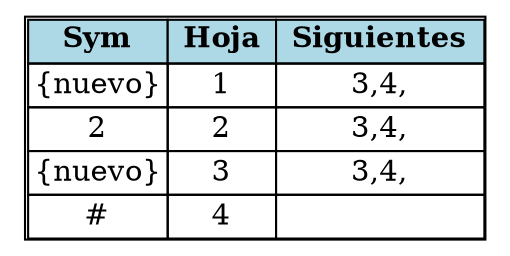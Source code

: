 digraph tabla {
    node [shape=plaintext]
    tabla [label=<<table border="1" cellspacing="0">
        <tr><td bgcolor="#ADD8E6"><b> Sym </b></td><td bgcolor="#ADD8E6"><b> Hoja </b></td><td bgcolor="#ADD8E6"><b> Siguientes </b></td></tr>

<tr><td>{nuevo}</td><td>1</td><td>3,4,</td></tr><tr><td>2</td><td>2</td><td>3,4,</td></tr><tr><td>{nuevo}</td><td>3</td><td>3,4,</td></tr><tr><td>#</td><td>4</td><td></td></tr></table>>];}
